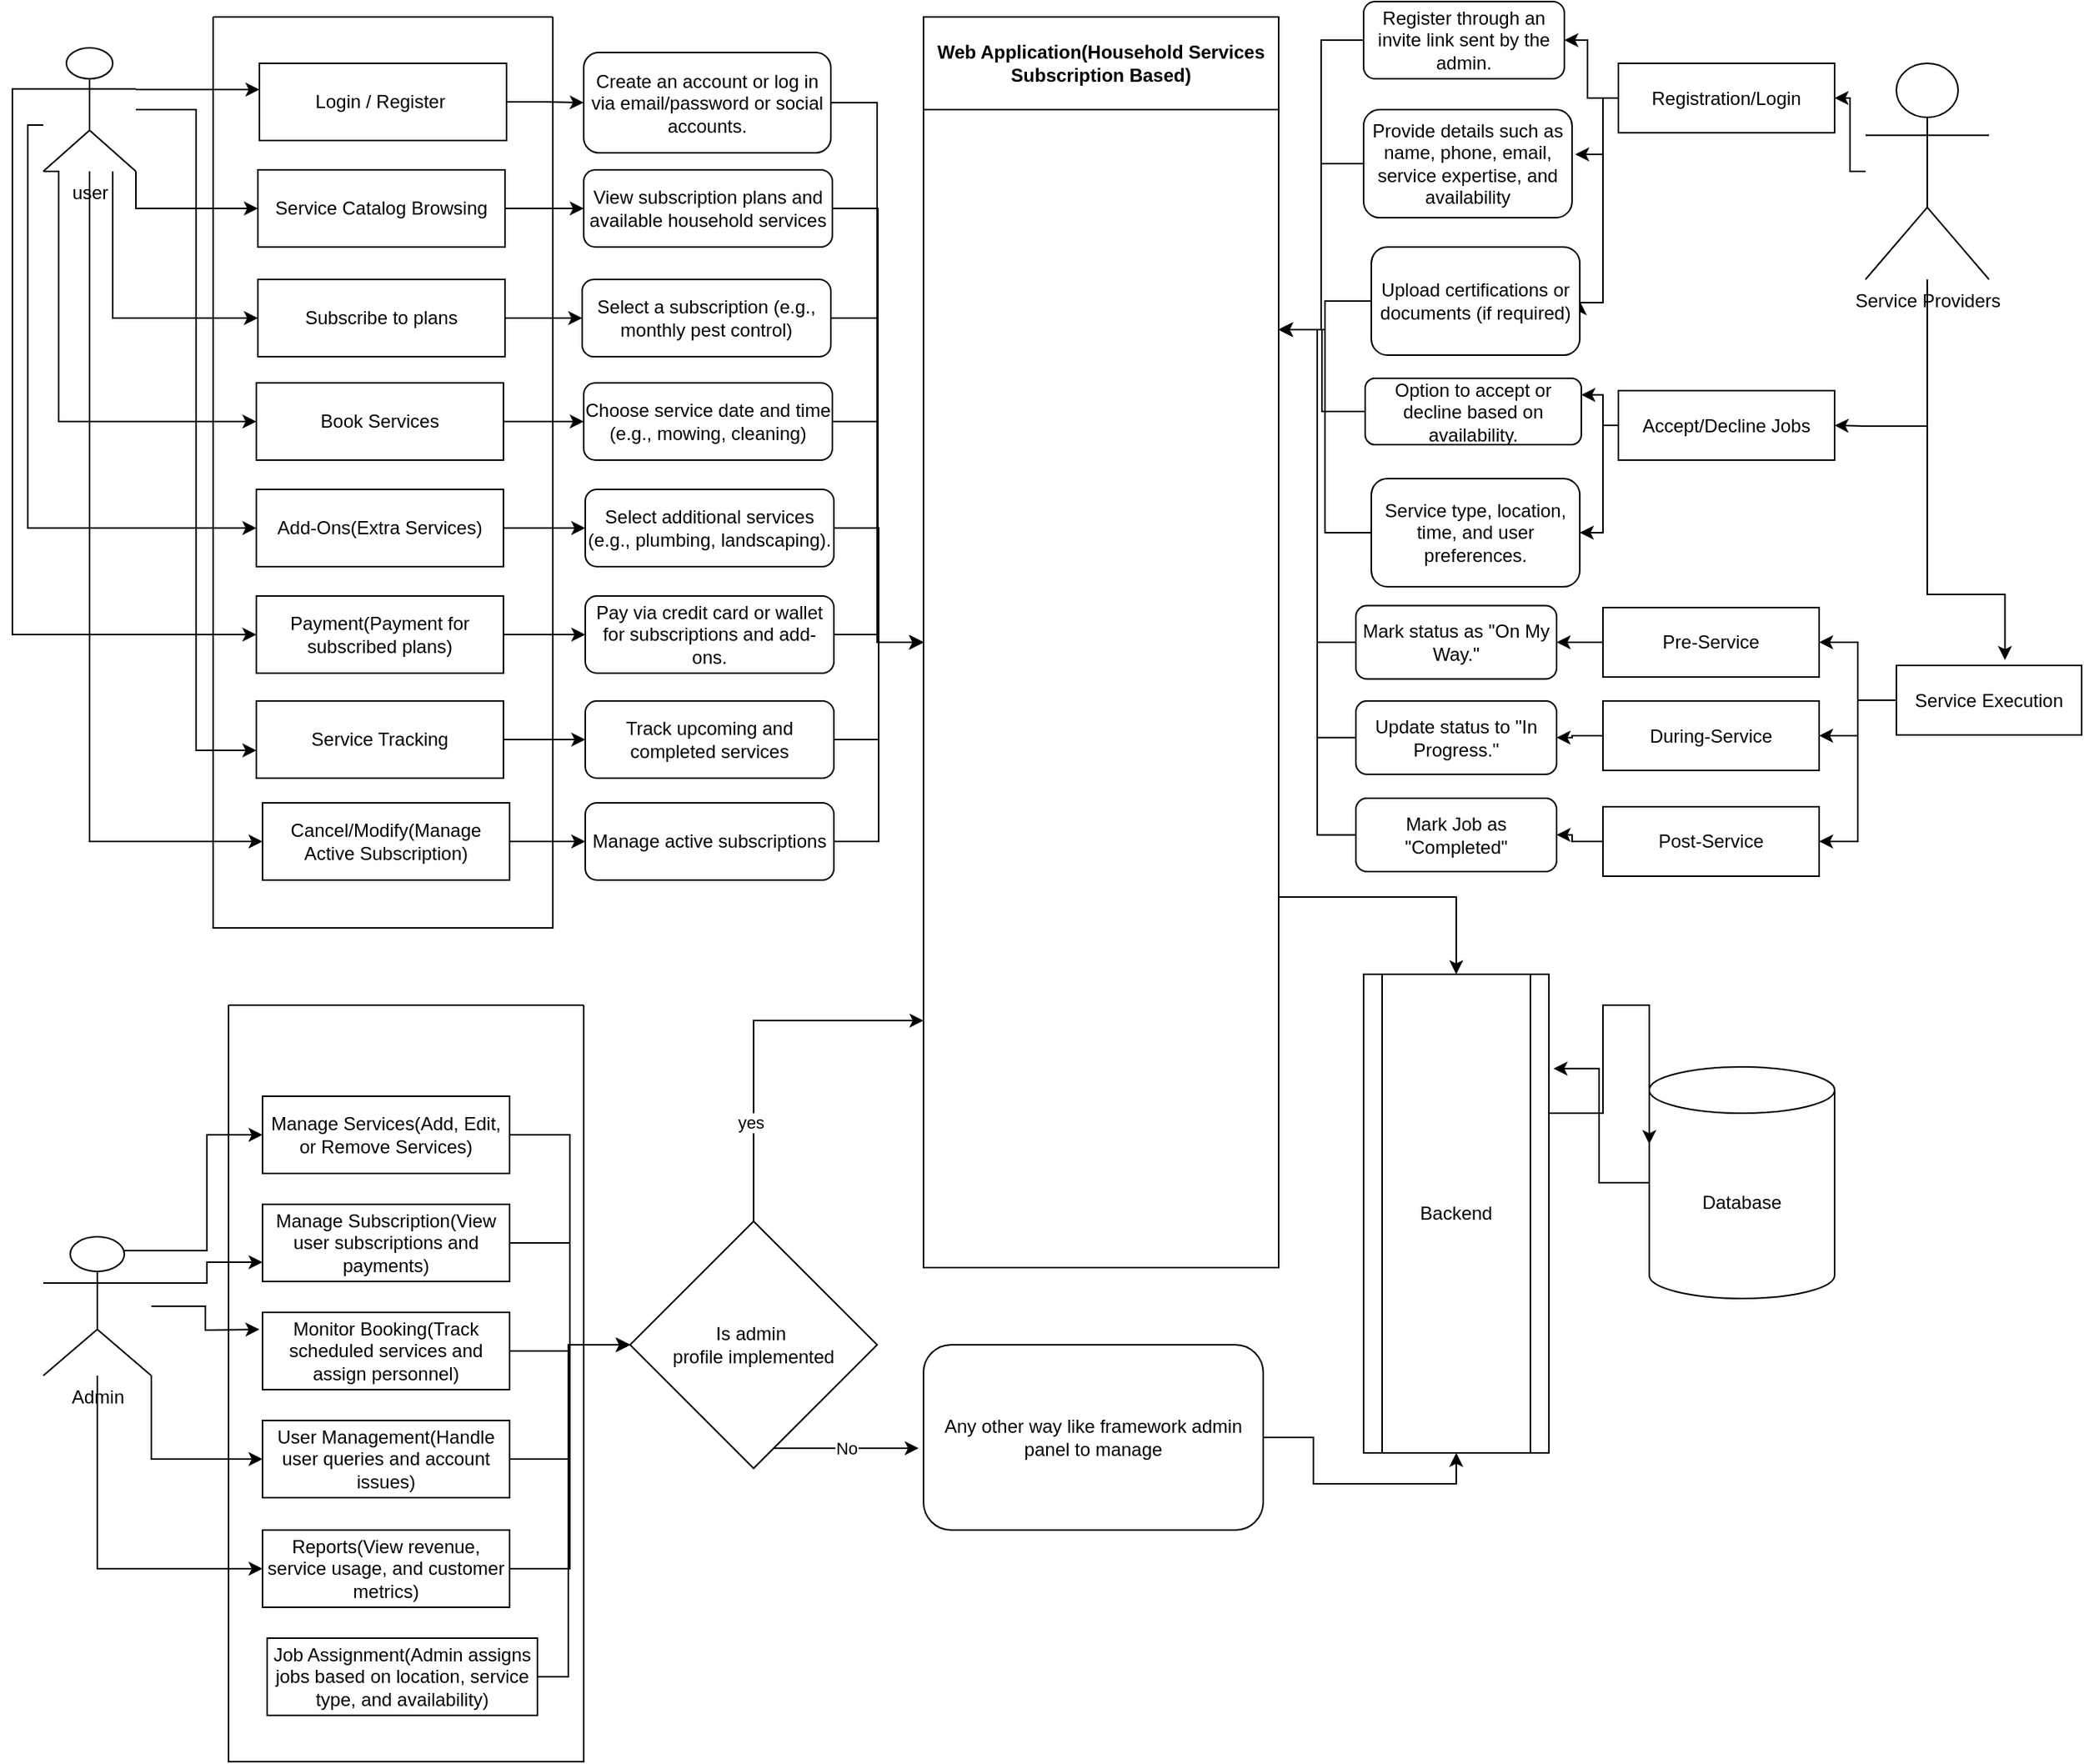 <mxfile version="25.0.3">
  <diagram name="Page-1" id="GsEjQxH6cdCEABdbyHLn">
    <mxGraphModel dx="954" dy="580" grid="1" gridSize="10" guides="1" tooltips="1" connect="1" arrows="1" fold="1" page="1" pageScale="1" pageWidth="850" pageHeight="1100" math="0" shadow="0">
      <root>
        <mxCell id="0" />
        <mxCell id="1" parent="0" />
        <mxCell id="8cqARpIN2NVqbZxPlpHy-3" style="edgeStyle=orthogonalEdgeStyle;rounded=0;orthogonalLoop=1;jettySize=auto;html=1;" parent="1" edge="1">
          <mxGeometry relative="1" as="geometry">
            <mxPoint x="110" y="67" as="sourcePoint" />
            <mxPoint x="190" y="67" as="targetPoint" />
            <Array as="points">
              <mxPoint x="130" y="67" />
              <mxPoint x="130" y="67" />
            </Array>
          </mxGeometry>
        </mxCell>
        <mxCell id="8cqARpIN2NVqbZxPlpHy-13" style="edgeStyle=orthogonalEdgeStyle;rounded=0;orthogonalLoop=1;jettySize=auto;html=1;entryX=0;entryY=0.5;entryDx=0;entryDy=0;" parent="1" source="8cqARpIN2NVqbZxPlpHy-1" target="8cqARpIN2NVqbZxPlpHy-11" edge="1">
          <mxGeometry relative="1" as="geometry">
            <Array as="points">
              <mxPoint x="110" y="144" />
            </Array>
          </mxGeometry>
        </mxCell>
        <mxCell id="8cqARpIN2NVqbZxPlpHy-15" style="edgeStyle=orthogonalEdgeStyle;rounded=0;orthogonalLoop=1;jettySize=auto;html=1;entryX=0;entryY=0.5;entryDx=0;entryDy=0;" parent="1" source="8cqARpIN2NVqbZxPlpHy-1" target="8cqARpIN2NVqbZxPlpHy-14" edge="1">
          <mxGeometry relative="1" as="geometry">
            <Array as="points">
              <mxPoint x="95" y="215" />
            </Array>
          </mxGeometry>
        </mxCell>
        <mxCell id="8cqARpIN2NVqbZxPlpHy-19" style="edgeStyle=orthogonalEdgeStyle;rounded=0;orthogonalLoop=1;jettySize=auto;html=1;exitX=0;exitY=1;exitDx=0;exitDy=0;exitPerimeter=0;entryX=0;entryY=0.5;entryDx=0;entryDy=0;" parent="1" source="8cqARpIN2NVqbZxPlpHy-1" target="8cqARpIN2NVqbZxPlpHy-17" edge="1">
          <mxGeometry relative="1" as="geometry">
            <Array as="points">
              <mxPoint x="60" y="120" />
              <mxPoint x="60" y="282" />
            </Array>
          </mxGeometry>
        </mxCell>
        <mxCell id="8cqARpIN2NVqbZxPlpHy-21" style="edgeStyle=orthogonalEdgeStyle;rounded=0;orthogonalLoop=1;jettySize=auto;html=1;entryX=0;entryY=0.5;entryDx=0;entryDy=0;" parent="1" source="8cqARpIN2NVqbZxPlpHy-1" target="8cqARpIN2NVqbZxPlpHy-20" edge="1">
          <mxGeometry relative="1" as="geometry">
            <Array as="points">
              <mxPoint x="40" y="90" />
              <mxPoint x="40" y="351" />
            </Array>
          </mxGeometry>
        </mxCell>
        <mxCell id="8cqARpIN2NVqbZxPlpHy-24" style="edgeStyle=orthogonalEdgeStyle;rounded=0;orthogonalLoop=1;jettySize=auto;html=1;exitX=0;exitY=0.333;exitDx=0;exitDy=0;exitPerimeter=0;entryX=0;entryY=0.5;entryDx=0;entryDy=0;" parent="1" source="8cqARpIN2NVqbZxPlpHy-1" target="8cqARpIN2NVqbZxPlpHy-23" edge="1">
          <mxGeometry relative="1" as="geometry" />
        </mxCell>
        <mxCell id="8cqARpIN2NVqbZxPlpHy-30" style="edgeStyle=orthogonalEdgeStyle;rounded=0;orthogonalLoop=1;jettySize=auto;html=1;entryX=0;entryY=0.5;entryDx=0;entryDy=0;" parent="1" source="8cqARpIN2NVqbZxPlpHy-1" target="8cqARpIN2NVqbZxPlpHy-29" edge="1">
          <mxGeometry relative="1" as="geometry">
            <Array as="points">
              <mxPoint x="80" y="554" />
            </Array>
          </mxGeometry>
        </mxCell>
        <mxCell id="8cqARpIN2NVqbZxPlpHy-1" value="user" style="shape=umlActor;verticalLabelPosition=bottom;verticalAlign=top;html=1;outlineConnect=0;" parent="1" vertex="1">
          <mxGeometry x="50" y="40" width="60" height="80" as="geometry" />
        </mxCell>
        <mxCell id="8cqARpIN2NVqbZxPlpHy-42" style="edgeStyle=orthogonalEdgeStyle;rounded=0;orthogonalLoop=1;jettySize=auto;html=1;entryX=0;entryY=0.5;entryDx=0;entryDy=0;" parent="1" source="8cqARpIN2NVqbZxPlpHy-2" target="8cqARpIN2NVqbZxPlpHy-41" edge="1">
          <mxGeometry relative="1" as="geometry" />
        </mxCell>
        <mxCell id="8cqARpIN2NVqbZxPlpHy-2" value="Login / Register&amp;nbsp;" style="rounded=0;whiteSpace=wrap;html=1;" parent="1" vertex="1">
          <mxGeometry x="190" y="50" width="160" height="50" as="geometry" />
        </mxCell>
        <mxCell id="8cqARpIN2NVqbZxPlpHy-73" style="edgeStyle=orthogonalEdgeStyle;rounded=0;orthogonalLoop=1;jettySize=auto;html=1;exitX=0.75;exitY=0.1;exitDx=0;exitDy=0;exitPerimeter=0;entryX=0;entryY=0.5;entryDx=0;entryDy=0;" parent="1" source="8cqARpIN2NVqbZxPlpHy-7" target="8cqARpIN2NVqbZxPlpHy-36" edge="1">
          <mxGeometry relative="1" as="geometry" />
        </mxCell>
        <mxCell id="8cqARpIN2NVqbZxPlpHy-74" style="edgeStyle=orthogonalEdgeStyle;rounded=0;orthogonalLoop=1;jettySize=auto;html=1;exitX=1;exitY=0.333;exitDx=0;exitDy=0;exitPerimeter=0;entryX=0;entryY=0.75;entryDx=0;entryDy=0;" parent="1" source="8cqARpIN2NVqbZxPlpHy-7" target="8cqARpIN2NVqbZxPlpHy-37" edge="1">
          <mxGeometry relative="1" as="geometry" />
        </mxCell>
        <mxCell id="8cqARpIN2NVqbZxPlpHy-75" style="edgeStyle=orthogonalEdgeStyle;rounded=0;orthogonalLoop=1;jettySize=auto;html=1;" parent="1" source="8cqARpIN2NVqbZxPlpHy-7" edge="1">
          <mxGeometry relative="1" as="geometry">
            <mxPoint x="190" y="870" as="targetPoint" />
          </mxGeometry>
        </mxCell>
        <mxCell id="8cqARpIN2NVqbZxPlpHy-76" style="edgeStyle=orthogonalEdgeStyle;rounded=0;orthogonalLoop=1;jettySize=auto;html=1;entryX=0;entryY=0.5;entryDx=0;entryDy=0;" parent="1" source="8cqARpIN2NVqbZxPlpHy-7" target="8cqARpIN2NVqbZxPlpHy-39" edge="1">
          <mxGeometry relative="1" as="geometry">
            <Array as="points">
              <mxPoint x="120" y="954" />
            </Array>
          </mxGeometry>
        </mxCell>
        <mxCell id="8cqARpIN2NVqbZxPlpHy-77" style="edgeStyle=orthogonalEdgeStyle;rounded=0;orthogonalLoop=1;jettySize=auto;html=1;entryX=0;entryY=0.5;entryDx=0;entryDy=0;" parent="1" source="8cqARpIN2NVqbZxPlpHy-7" target="8cqARpIN2NVqbZxPlpHy-40" edge="1">
          <mxGeometry relative="1" as="geometry">
            <Array as="points">
              <mxPoint x="85" y="1025" />
            </Array>
          </mxGeometry>
        </mxCell>
        <mxCell id="8cqARpIN2NVqbZxPlpHy-7" value="Admin" style="shape=umlActor;verticalLabelPosition=bottom;verticalAlign=top;html=1;outlineConnect=0;" parent="1" vertex="1">
          <mxGeometry x="50" y="810" width="70" height="90" as="geometry" />
        </mxCell>
        <mxCell id="8cqARpIN2NVqbZxPlpHy-45" style="edgeStyle=orthogonalEdgeStyle;rounded=0;orthogonalLoop=1;jettySize=auto;html=1;" parent="1" source="8cqARpIN2NVqbZxPlpHy-11" target="8cqARpIN2NVqbZxPlpHy-43" edge="1">
          <mxGeometry relative="1" as="geometry" />
        </mxCell>
        <mxCell id="8cqARpIN2NVqbZxPlpHy-11" value="Service Catalog Browsing" style="rounded=0;whiteSpace=wrap;html=1;" parent="1" vertex="1">
          <mxGeometry x="189" y="119" width="160" height="50" as="geometry" />
        </mxCell>
        <mxCell id="8cqARpIN2NVqbZxPlpHy-49" style="edgeStyle=orthogonalEdgeStyle;rounded=0;orthogonalLoop=1;jettySize=auto;html=1;entryX=0;entryY=0.5;entryDx=0;entryDy=0;" parent="1" source="8cqARpIN2NVqbZxPlpHy-14" target="8cqARpIN2NVqbZxPlpHy-46" edge="1">
          <mxGeometry relative="1" as="geometry" />
        </mxCell>
        <mxCell id="8cqARpIN2NVqbZxPlpHy-14" value="Subscribe to plans" style="rounded=0;whiteSpace=wrap;html=1;" parent="1" vertex="1">
          <mxGeometry x="189" y="190" width="160" height="50" as="geometry" />
        </mxCell>
        <mxCell id="8cqARpIN2NVqbZxPlpHy-51" style="edgeStyle=orthogonalEdgeStyle;rounded=0;orthogonalLoop=1;jettySize=auto;html=1;entryX=0;entryY=0.5;entryDx=0;entryDy=0;" parent="1" source="8cqARpIN2NVqbZxPlpHy-17" target="8cqARpIN2NVqbZxPlpHy-50" edge="1">
          <mxGeometry relative="1" as="geometry" />
        </mxCell>
        <mxCell id="8cqARpIN2NVqbZxPlpHy-17" value="Book Services" style="rounded=0;whiteSpace=wrap;html=1;" parent="1" vertex="1">
          <mxGeometry x="188" y="257" width="160" height="50" as="geometry" />
        </mxCell>
        <mxCell id="8cqARpIN2NVqbZxPlpHy-54" style="edgeStyle=orthogonalEdgeStyle;rounded=0;orthogonalLoop=1;jettySize=auto;html=1;entryX=0;entryY=0.5;entryDx=0;entryDy=0;" parent="1" source="8cqARpIN2NVqbZxPlpHy-20" target="8cqARpIN2NVqbZxPlpHy-52" edge="1">
          <mxGeometry relative="1" as="geometry" />
        </mxCell>
        <mxCell id="8cqARpIN2NVqbZxPlpHy-20" value="Add-Ons(Extra Services)" style="rounded=0;whiteSpace=wrap;html=1;" parent="1" vertex="1">
          <mxGeometry x="188" y="326" width="160" height="50" as="geometry" />
        </mxCell>
        <mxCell id="8cqARpIN2NVqbZxPlpHy-57" style="edgeStyle=orthogonalEdgeStyle;rounded=0;orthogonalLoop=1;jettySize=auto;html=1;entryX=0;entryY=0.5;entryDx=0;entryDy=0;" parent="1" source="8cqARpIN2NVqbZxPlpHy-23" target="8cqARpIN2NVqbZxPlpHy-55" edge="1">
          <mxGeometry relative="1" as="geometry" />
        </mxCell>
        <mxCell id="8cqARpIN2NVqbZxPlpHy-23" value="Payment(Payment for subscribed plans)" style="rounded=0;whiteSpace=wrap;html=1;" parent="1" vertex="1">
          <mxGeometry x="188" y="395" width="160" height="50" as="geometry" />
        </mxCell>
        <mxCell id="8cqARpIN2NVqbZxPlpHy-60" style="edgeStyle=orthogonalEdgeStyle;rounded=0;orthogonalLoop=1;jettySize=auto;html=1;entryX=0;entryY=0.5;entryDx=0;entryDy=0;" parent="1" source="8cqARpIN2NVqbZxPlpHy-27" target="8cqARpIN2NVqbZxPlpHy-58" edge="1">
          <mxGeometry relative="1" as="geometry" />
        </mxCell>
        <mxCell id="8cqARpIN2NVqbZxPlpHy-27" value="Service Tracking" style="rounded=0;whiteSpace=wrap;html=1;" parent="1" vertex="1">
          <mxGeometry x="188" y="463" width="160" height="50" as="geometry" />
        </mxCell>
        <mxCell id="8cqARpIN2NVqbZxPlpHy-28" style="edgeStyle=orthogonalEdgeStyle;rounded=0;orthogonalLoop=1;jettySize=auto;html=1;entryX=0;entryY=0.64;entryDx=0;entryDy=0;entryPerimeter=0;" parent="1" source="8cqARpIN2NVqbZxPlpHy-1" target="8cqARpIN2NVqbZxPlpHy-27" edge="1">
          <mxGeometry relative="1" as="geometry" />
        </mxCell>
        <mxCell id="8cqARpIN2NVqbZxPlpHy-63" style="edgeStyle=orthogonalEdgeStyle;rounded=0;orthogonalLoop=1;jettySize=auto;html=1;entryX=0;entryY=0.5;entryDx=0;entryDy=0;" parent="1" source="8cqARpIN2NVqbZxPlpHy-29" target="8cqARpIN2NVqbZxPlpHy-61" edge="1">
          <mxGeometry relative="1" as="geometry" />
        </mxCell>
        <mxCell id="8cqARpIN2NVqbZxPlpHy-29" value="Cancel/Modify(Manage Active Subscription)" style="rounded=0;whiteSpace=wrap;html=1;" parent="1" vertex="1">
          <mxGeometry x="192" y="529" width="160" height="50" as="geometry" />
        </mxCell>
        <mxCell id="8cqARpIN2NVqbZxPlpHy-35" value="" style="swimlane;startSize=0;" parent="1" vertex="1">
          <mxGeometry x="160" y="20" width="220" height="590" as="geometry" />
        </mxCell>
        <mxCell id="8cqARpIN2NVqbZxPlpHy-88" style="edgeStyle=orthogonalEdgeStyle;rounded=0;orthogonalLoop=1;jettySize=auto;html=1;entryX=0;entryY=0.5;entryDx=0;entryDy=0;" parent="1" source="8cqARpIN2NVqbZxPlpHy-36" target="8cqARpIN2NVqbZxPlpHy-85" edge="1">
          <mxGeometry relative="1" as="geometry" />
        </mxCell>
        <mxCell id="8cqARpIN2NVqbZxPlpHy-36" value="Manage Services(Add, Edit, or Remove Services)" style="rounded=0;whiteSpace=wrap;html=1;" parent="1" vertex="1">
          <mxGeometry x="192" y="719" width="160" height="50" as="geometry" />
        </mxCell>
        <mxCell id="8cqARpIN2NVqbZxPlpHy-89" style="edgeStyle=orthogonalEdgeStyle;rounded=0;orthogonalLoop=1;jettySize=auto;html=1;entryX=0;entryY=0.5;entryDx=0;entryDy=0;" parent="1" source="8cqARpIN2NVqbZxPlpHy-37" target="8cqARpIN2NVqbZxPlpHy-85" edge="1">
          <mxGeometry relative="1" as="geometry" />
        </mxCell>
        <mxCell id="8cqARpIN2NVqbZxPlpHy-37" value="Manage Subscription(View user subscriptions and payments)" style="rounded=0;whiteSpace=wrap;html=1;" parent="1" vertex="1">
          <mxGeometry x="192" y="789" width="160" height="50" as="geometry" />
        </mxCell>
        <mxCell id="8cqARpIN2NVqbZxPlpHy-92" style="edgeStyle=orthogonalEdgeStyle;rounded=0;orthogonalLoop=1;jettySize=auto;html=1;entryX=0;entryY=0.5;entryDx=0;entryDy=0;" parent="1" source="8cqARpIN2NVqbZxPlpHy-38" target="8cqARpIN2NVqbZxPlpHy-85" edge="1">
          <mxGeometry relative="1" as="geometry" />
        </mxCell>
        <mxCell id="8cqARpIN2NVqbZxPlpHy-38" value="Monitor Booking(Track scheduled services and assign personnel)" style="rounded=0;whiteSpace=wrap;html=1;" parent="1" vertex="1">
          <mxGeometry x="192" y="859" width="160" height="50" as="geometry" />
        </mxCell>
        <mxCell id="8cqARpIN2NVqbZxPlpHy-93" style="edgeStyle=orthogonalEdgeStyle;rounded=0;orthogonalLoop=1;jettySize=auto;html=1;entryX=0;entryY=0.5;entryDx=0;entryDy=0;" parent="1" source="8cqARpIN2NVqbZxPlpHy-39" target="8cqARpIN2NVqbZxPlpHy-85" edge="1">
          <mxGeometry relative="1" as="geometry" />
        </mxCell>
        <mxCell id="8cqARpIN2NVqbZxPlpHy-39" value="User Management(Handle user queries and account issues)" style="rounded=0;whiteSpace=wrap;html=1;" parent="1" vertex="1">
          <mxGeometry x="192" y="929" width="160" height="50" as="geometry" />
        </mxCell>
        <mxCell id="8cqARpIN2NVqbZxPlpHy-94" style="edgeStyle=orthogonalEdgeStyle;rounded=0;orthogonalLoop=1;jettySize=auto;html=1;entryX=0;entryY=0.5;entryDx=0;entryDy=0;" parent="1" source="8cqARpIN2NVqbZxPlpHy-40" target="8cqARpIN2NVqbZxPlpHy-85" edge="1">
          <mxGeometry relative="1" as="geometry" />
        </mxCell>
        <mxCell id="8cqARpIN2NVqbZxPlpHy-40" value="Reports(View revenue, service usage, and customer metrics)" style="rounded=0;whiteSpace=wrap;html=1;" parent="1" vertex="1">
          <mxGeometry x="192" y="1000" width="160" height="50" as="geometry" />
        </mxCell>
        <mxCell id="8cqARpIN2NVqbZxPlpHy-65" style="edgeStyle=orthogonalEdgeStyle;rounded=0;orthogonalLoop=1;jettySize=auto;html=1;entryX=0;entryY=0.5;entryDx=0;entryDy=0;" parent="1" source="8cqARpIN2NVqbZxPlpHy-41" target="8cqARpIN2NVqbZxPlpHy-64" edge="1">
          <mxGeometry relative="1" as="geometry" />
        </mxCell>
        <mxCell id="8cqARpIN2NVqbZxPlpHy-41" value="Create an account or log in via email/password or social accounts." style="rounded=1;whiteSpace=wrap;html=1;" parent="1" vertex="1">
          <mxGeometry x="400" y="43" width="160" height="65" as="geometry" />
        </mxCell>
        <mxCell id="8cqARpIN2NVqbZxPlpHy-66" style="edgeStyle=orthogonalEdgeStyle;rounded=0;orthogonalLoop=1;jettySize=auto;html=1;entryX=0;entryY=0.5;entryDx=0;entryDy=0;" parent="1" source="8cqARpIN2NVqbZxPlpHy-43" target="8cqARpIN2NVqbZxPlpHy-64" edge="1">
          <mxGeometry relative="1" as="geometry" />
        </mxCell>
        <mxCell id="8cqARpIN2NVqbZxPlpHy-43" value="View subscription plans and available household services" style="rounded=1;whiteSpace=wrap;html=1;" parent="1" vertex="1">
          <mxGeometry x="400" y="119" width="161" height="50" as="geometry" />
        </mxCell>
        <mxCell id="8cqARpIN2NVqbZxPlpHy-67" style="edgeStyle=orthogonalEdgeStyle;rounded=0;orthogonalLoop=1;jettySize=auto;html=1;entryX=0;entryY=0.5;entryDx=0;entryDy=0;" parent="1" source="8cqARpIN2NVqbZxPlpHy-46" target="8cqARpIN2NVqbZxPlpHy-64" edge="1">
          <mxGeometry relative="1" as="geometry" />
        </mxCell>
        <mxCell id="8cqARpIN2NVqbZxPlpHy-46" value="Select a subscription (e.g., monthly pest control)" style="rounded=1;whiteSpace=wrap;html=1;" parent="1" vertex="1">
          <mxGeometry x="399" y="190" width="161" height="50" as="geometry" />
        </mxCell>
        <mxCell id="8cqARpIN2NVqbZxPlpHy-68" style="edgeStyle=orthogonalEdgeStyle;rounded=0;orthogonalLoop=1;jettySize=auto;html=1;entryX=0;entryY=0.5;entryDx=0;entryDy=0;" parent="1" source="8cqARpIN2NVqbZxPlpHy-50" target="8cqARpIN2NVqbZxPlpHy-64" edge="1">
          <mxGeometry relative="1" as="geometry" />
        </mxCell>
        <mxCell id="8cqARpIN2NVqbZxPlpHy-50" value="Choose service date and time (e.g., mowing, cleaning)" style="rounded=1;whiteSpace=wrap;html=1;" parent="1" vertex="1">
          <mxGeometry x="400" y="257" width="161" height="50" as="geometry" />
        </mxCell>
        <mxCell id="8cqARpIN2NVqbZxPlpHy-69" style="edgeStyle=orthogonalEdgeStyle;rounded=0;orthogonalLoop=1;jettySize=auto;html=1;entryX=0;entryY=0.5;entryDx=0;entryDy=0;" parent="1" source="8cqARpIN2NVqbZxPlpHy-52" target="8cqARpIN2NVqbZxPlpHy-64" edge="1">
          <mxGeometry relative="1" as="geometry" />
        </mxCell>
        <mxCell id="8cqARpIN2NVqbZxPlpHy-52" value="Select additional services (e.g., plumbing, landscaping)." style="rounded=1;whiteSpace=wrap;html=1;" parent="1" vertex="1">
          <mxGeometry x="401" y="326" width="161" height="50" as="geometry" />
        </mxCell>
        <mxCell id="8cqARpIN2NVqbZxPlpHy-70" style="edgeStyle=orthogonalEdgeStyle;rounded=0;orthogonalLoop=1;jettySize=auto;html=1;entryX=0;entryY=0.5;entryDx=0;entryDy=0;" parent="1" source="8cqARpIN2NVqbZxPlpHy-55" target="8cqARpIN2NVqbZxPlpHy-64" edge="1">
          <mxGeometry relative="1" as="geometry" />
        </mxCell>
        <mxCell id="8cqARpIN2NVqbZxPlpHy-55" value="Pay via credit card or wallet for subscriptions and add-ons." style="rounded=1;whiteSpace=wrap;html=1;" parent="1" vertex="1">
          <mxGeometry x="401" y="395" width="161" height="50" as="geometry" />
        </mxCell>
        <mxCell id="8cqARpIN2NVqbZxPlpHy-71" style="edgeStyle=orthogonalEdgeStyle;rounded=0;orthogonalLoop=1;jettySize=auto;html=1;entryX=0;entryY=0.5;entryDx=0;entryDy=0;" parent="1" source="8cqARpIN2NVqbZxPlpHy-58" target="8cqARpIN2NVqbZxPlpHy-64" edge="1">
          <mxGeometry relative="1" as="geometry" />
        </mxCell>
        <mxCell id="8cqARpIN2NVqbZxPlpHy-58" value="Track upcoming and completed services" style="rounded=1;whiteSpace=wrap;html=1;" parent="1" vertex="1">
          <mxGeometry x="401" y="463" width="161" height="50" as="geometry" />
        </mxCell>
        <mxCell id="8cqARpIN2NVqbZxPlpHy-72" style="edgeStyle=orthogonalEdgeStyle;rounded=0;orthogonalLoop=1;jettySize=auto;html=1;entryX=0;entryY=0.5;entryDx=0;entryDy=0;" parent="1" source="8cqARpIN2NVqbZxPlpHy-61" target="8cqARpIN2NVqbZxPlpHy-64" edge="1">
          <mxGeometry relative="1" as="geometry" />
        </mxCell>
        <mxCell id="8cqARpIN2NVqbZxPlpHy-61" value="Manage active subscriptions" style="rounded=1;whiteSpace=wrap;html=1;" parent="1" vertex="1">
          <mxGeometry x="401" y="529" width="161" height="50" as="geometry" />
        </mxCell>
        <mxCell id="8cqARpIN2NVqbZxPlpHy-95" style="edgeStyle=orthogonalEdgeStyle;rounded=0;orthogonalLoop=1;jettySize=auto;html=1;entryX=0.5;entryY=0;entryDx=0;entryDy=0;" parent="1" source="8cqARpIN2NVqbZxPlpHy-64" target="8cqARpIN2NVqbZxPlpHy-80" edge="1">
          <mxGeometry relative="1" as="geometry">
            <Array as="points">
              <mxPoint x="965" y="590" />
            </Array>
          </mxGeometry>
        </mxCell>
        <mxCell id="8cqARpIN2NVqbZxPlpHy-64" value="Web Application(Household Services Subscription Based)" style="swimlane;whiteSpace=wrap;html=1;startSize=60;" parent="1" vertex="1">
          <mxGeometry x="620" y="20" width="230" height="810" as="geometry" />
        </mxCell>
        <mxCell id="8cqARpIN2NVqbZxPlpHy-78" value="" style="swimlane;startSize=0;" parent="1" vertex="1">
          <mxGeometry x="170" y="660" width="230" height="490" as="geometry" />
        </mxCell>
        <mxCell id="8cqARpIN2NVqbZxPlpHy-79" value="Database" style="shape=cylinder3;whiteSpace=wrap;html=1;boundedLbl=1;backgroundOutline=1;size=15;" parent="1" vertex="1">
          <mxGeometry x="1090" y="700" width="120" height="150" as="geometry" />
        </mxCell>
        <mxCell id="8cqARpIN2NVqbZxPlpHy-80" value="Backend" style="shape=process;whiteSpace=wrap;html=1;backgroundOutline=1;" parent="1" vertex="1">
          <mxGeometry x="905" y="640" width="120" height="310" as="geometry" />
        </mxCell>
        <mxCell id="8cqARpIN2NVqbZxPlpHy-81" style="edgeStyle=orthogonalEdgeStyle;rounded=0;orthogonalLoop=1;jettySize=auto;html=1;entryX=0;entryY=0;entryDx=0;entryDy=50;entryPerimeter=0;" parent="1" source="8cqARpIN2NVqbZxPlpHy-80" target="8cqARpIN2NVqbZxPlpHy-79" edge="1">
          <mxGeometry relative="1" as="geometry">
            <Array as="points">
              <mxPoint x="1060" y="730" />
              <mxPoint x="1060" y="660" />
              <mxPoint x="1090" y="660" />
            </Array>
          </mxGeometry>
        </mxCell>
        <mxCell id="8cqARpIN2NVqbZxPlpHy-83" style="edgeStyle=orthogonalEdgeStyle;rounded=0;orthogonalLoop=1;jettySize=auto;html=1;entryX=1.025;entryY=0.197;entryDx=0;entryDy=0;entryPerimeter=0;" parent="1" source="8cqARpIN2NVqbZxPlpHy-79" target="8cqARpIN2NVqbZxPlpHy-80" edge="1">
          <mxGeometry relative="1" as="geometry" />
        </mxCell>
        <mxCell id="8cqARpIN2NVqbZxPlpHy-86" style="edgeStyle=orthogonalEdgeStyle;rounded=0;orthogonalLoop=1;jettySize=auto;html=1;" parent="1" source="8cqARpIN2NVqbZxPlpHy-85" edge="1">
          <mxGeometry relative="1" as="geometry">
            <mxPoint x="620" y="670" as="targetPoint" />
            <Array as="points">
              <mxPoint x="510" y="670" />
            </Array>
          </mxGeometry>
        </mxCell>
        <mxCell id="8cqARpIN2NVqbZxPlpHy-87" value="yes" style="edgeLabel;html=1;align=center;verticalAlign=middle;resizable=0;points=[];" parent="8cqARpIN2NVqbZxPlpHy-86" vertex="1" connectable="0">
          <mxGeometry x="-0.467" y="2" relative="1" as="geometry">
            <mxPoint as="offset" />
          </mxGeometry>
        </mxCell>
        <mxCell id="8cqARpIN2NVqbZxPlpHy-85" value="Is admin&amp;nbsp;&lt;div&gt;profile implemented&lt;/div&gt;" style="rhombus;whiteSpace=wrap;html=1;" parent="1" vertex="1">
          <mxGeometry x="430" y="800" width="160" height="160" as="geometry" />
        </mxCell>
        <mxCell id="8cqARpIN2NVqbZxPlpHy-97" style="edgeStyle=orthogonalEdgeStyle;rounded=0;orthogonalLoop=1;jettySize=auto;html=1;entryX=0.5;entryY=1;entryDx=0;entryDy=0;" parent="1" source="8cqARpIN2NVqbZxPlpHy-96" target="8cqARpIN2NVqbZxPlpHy-80" edge="1">
          <mxGeometry relative="1" as="geometry" />
        </mxCell>
        <mxCell id="8cqARpIN2NVqbZxPlpHy-96" value="Any other way like framework admin panel to manage" style="rounded=1;whiteSpace=wrap;html=1;" parent="1" vertex="1">
          <mxGeometry x="620" y="880" width="220" height="120" as="geometry" />
        </mxCell>
        <mxCell id="8cqARpIN2NVqbZxPlpHy-98" style="edgeStyle=orthogonalEdgeStyle;rounded=0;orthogonalLoop=1;jettySize=auto;html=1;entryX=-0.014;entryY=0.558;entryDx=0;entryDy=0;entryPerimeter=0;" parent="1" source="8cqARpIN2NVqbZxPlpHy-85" target="8cqARpIN2NVqbZxPlpHy-96" edge="1">
          <mxGeometry relative="1" as="geometry">
            <Array as="points">
              <mxPoint x="570" y="947" />
              <mxPoint x="570" y="947" />
            </Array>
          </mxGeometry>
        </mxCell>
        <mxCell id="8cqARpIN2NVqbZxPlpHy-99" value="No" style="edgeLabel;html=1;align=center;verticalAlign=middle;resizable=0;points=[];" parent="8cqARpIN2NVqbZxPlpHy-98" vertex="1" connectable="0">
          <mxGeometry x="0.0" relative="1" as="geometry">
            <mxPoint as="offset" />
          </mxGeometry>
        </mxCell>
        <mxCell id="yM8SmAPXSyxsiAneOkRA-11" style="edgeStyle=orthogonalEdgeStyle;rounded=0;orthogonalLoop=1;jettySize=auto;html=1;entryX=1;entryY=0.5;entryDx=0;entryDy=0;" edge="1" parent="1" source="yM8SmAPXSyxsiAneOkRA-1" target="yM8SmAPXSyxsiAneOkRA-2">
          <mxGeometry relative="1" as="geometry">
            <Array as="points">
              <mxPoint x="1220" y="120" />
              <mxPoint x="1220" y="73" />
            </Array>
          </mxGeometry>
        </mxCell>
        <mxCell id="yM8SmAPXSyxsiAneOkRA-24" style="edgeStyle=orthogonalEdgeStyle;rounded=0;orthogonalLoop=1;jettySize=auto;html=1;entryX=1;entryY=0.5;entryDx=0;entryDy=0;" edge="1" parent="1" source="yM8SmAPXSyxsiAneOkRA-1" target="yM8SmAPXSyxsiAneOkRA-22">
          <mxGeometry relative="1" as="geometry">
            <Array as="points">
              <mxPoint x="1270" y="285" />
              <mxPoint x="1230" y="285" />
            </Array>
          </mxGeometry>
        </mxCell>
        <mxCell id="yM8SmAPXSyxsiAneOkRA-1" value="Service Providers" style="shape=umlActor;verticalLabelPosition=bottom;verticalAlign=top;html=1;outlineConnect=0;" vertex="1" parent="1">
          <mxGeometry x="1230" y="50" width="80" height="140" as="geometry" />
        </mxCell>
        <mxCell id="yM8SmAPXSyxsiAneOkRA-12" style="edgeStyle=orthogonalEdgeStyle;rounded=0;orthogonalLoop=1;jettySize=auto;html=1;entryX=1;entryY=0.5;entryDx=0;entryDy=0;" edge="1" parent="1" source="yM8SmAPXSyxsiAneOkRA-2" target="yM8SmAPXSyxsiAneOkRA-6">
          <mxGeometry relative="1" as="geometry" />
        </mxCell>
        <mxCell id="yM8SmAPXSyxsiAneOkRA-18" style="edgeStyle=orthogonalEdgeStyle;rounded=0;orthogonalLoop=1;jettySize=auto;html=1;entryX=1;entryY=0.5;entryDx=0;entryDy=0;" edge="1" parent="1" source="yM8SmAPXSyxsiAneOkRA-2" target="yM8SmAPXSyxsiAneOkRA-15">
          <mxGeometry relative="1" as="geometry">
            <Array as="points">
              <mxPoint x="1060" y="73" />
              <mxPoint x="1060" y="205" />
            </Array>
          </mxGeometry>
        </mxCell>
        <mxCell id="yM8SmAPXSyxsiAneOkRA-2" value="Registration/Login" style="rounded=0;whiteSpace=wrap;html=1;" vertex="1" parent="1">
          <mxGeometry x="1070" y="50" width="140" height="45" as="geometry" />
        </mxCell>
        <mxCell id="yM8SmAPXSyxsiAneOkRA-32" style="edgeStyle=orthogonalEdgeStyle;rounded=0;orthogonalLoop=1;jettySize=auto;html=1;entryX=1;entryY=0.25;entryDx=0;entryDy=0;" edge="1" parent="1" source="yM8SmAPXSyxsiAneOkRA-6" target="8cqARpIN2NVqbZxPlpHy-64">
          <mxGeometry relative="1" as="geometry" />
        </mxCell>
        <mxCell id="yM8SmAPXSyxsiAneOkRA-6" value="Register through an invite link sent by the admin." style="rounded=1;whiteSpace=wrap;html=1;" vertex="1" parent="1">
          <mxGeometry x="905" y="10" width="130" height="50" as="geometry" />
        </mxCell>
        <mxCell id="yM8SmAPXSyxsiAneOkRA-33" style="edgeStyle=orthogonalEdgeStyle;rounded=0;orthogonalLoop=1;jettySize=auto;html=1;entryX=1;entryY=0.25;entryDx=0;entryDy=0;" edge="1" parent="1" source="yM8SmAPXSyxsiAneOkRA-13" target="8cqARpIN2NVqbZxPlpHy-64">
          <mxGeometry relative="1" as="geometry" />
        </mxCell>
        <mxCell id="yM8SmAPXSyxsiAneOkRA-13" value="Provide details such as name, phone, email, service expertise, and availability" style="rounded=1;whiteSpace=wrap;html=1;" vertex="1" parent="1">
          <mxGeometry x="905" y="80" width="135" height="70" as="geometry" />
        </mxCell>
        <mxCell id="yM8SmAPXSyxsiAneOkRA-34" style="edgeStyle=orthogonalEdgeStyle;rounded=0;orthogonalLoop=1;jettySize=auto;html=1;entryX=1;entryY=0.25;entryDx=0;entryDy=0;" edge="1" parent="1" source="yM8SmAPXSyxsiAneOkRA-15" target="8cqARpIN2NVqbZxPlpHy-64">
          <mxGeometry relative="1" as="geometry" />
        </mxCell>
        <mxCell id="yM8SmAPXSyxsiAneOkRA-15" value="Upload certifications or documents (if required)" style="rounded=1;whiteSpace=wrap;html=1;" vertex="1" parent="1">
          <mxGeometry x="910" y="169" width="135" height="70" as="geometry" />
        </mxCell>
        <mxCell id="yM8SmAPXSyxsiAneOkRA-17" style="edgeStyle=orthogonalEdgeStyle;rounded=0;orthogonalLoop=1;jettySize=auto;html=1;entryX=1.015;entryY=0.414;entryDx=0;entryDy=0;entryPerimeter=0;" edge="1" parent="1" source="yM8SmAPXSyxsiAneOkRA-2" target="yM8SmAPXSyxsiAneOkRA-13">
          <mxGeometry relative="1" as="geometry">
            <Array as="points">
              <mxPoint x="1060" y="73" />
              <mxPoint x="1060" y="109" />
            </Array>
          </mxGeometry>
        </mxCell>
        <mxCell id="yM8SmAPXSyxsiAneOkRA-21" style="edgeStyle=orthogonalEdgeStyle;rounded=0;orthogonalLoop=1;jettySize=auto;html=1;" edge="1" parent="1" source="yM8SmAPXSyxsiAneOkRA-19" target="8cqARpIN2NVqbZxPlpHy-85">
          <mxGeometry relative="1" as="geometry">
            <Array as="points">
              <mxPoint x="390" y="1095" />
              <mxPoint x="390" y="880" />
            </Array>
          </mxGeometry>
        </mxCell>
        <mxCell id="yM8SmAPXSyxsiAneOkRA-19" value="Job Assignment(Admin assigns jobs based on location, service type, and availability)" style="rounded=0;whiteSpace=wrap;html=1;" vertex="1" parent="1">
          <mxGeometry x="195" y="1070" width="175" height="50" as="geometry" />
        </mxCell>
        <mxCell id="yM8SmAPXSyxsiAneOkRA-27" style="edgeStyle=orthogonalEdgeStyle;rounded=0;orthogonalLoop=1;jettySize=auto;html=1;entryX=1;entryY=0.5;entryDx=0;entryDy=0;" edge="1" parent="1" source="yM8SmAPXSyxsiAneOkRA-22" target="yM8SmAPXSyxsiAneOkRA-25">
          <mxGeometry relative="1" as="geometry">
            <Array as="points">
              <mxPoint x="1060" y="285" />
              <mxPoint x="1060" y="354" />
            </Array>
          </mxGeometry>
        </mxCell>
        <mxCell id="yM8SmAPXSyxsiAneOkRA-31" style="edgeStyle=orthogonalEdgeStyle;rounded=0;orthogonalLoop=1;jettySize=auto;html=1;entryX=1;entryY=0.25;entryDx=0;entryDy=0;" edge="1" parent="1" source="yM8SmAPXSyxsiAneOkRA-22" target="yM8SmAPXSyxsiAneOkRA-29">
          <mxGeometry relative="1" as="geometry">
            <Array as="points">
              <mxPoint x="1060" y="285" />
              <mxPoint x="1060" y="265" />
            </Array>
          </mxGeometry>
        </mxCell>
        <mxCell id="yM8SmAPXSyxsiAneOkRA-22" value="Accept/Decline Jobs" style="rounded=0;whiteSpace=wrap;html=1;" vertex="1" parent="1">
          <mxGeometry x="1070" y="262" width="140" height="45" as="geometry" />
        </mxCell>
        <mxCell id="yM8SmAPXSyxsiAneOkRA-36" style="edgeStyle=orthogonalEdgeStyle;rounded=0;orthogonalLoop=1;jettySize=auto;html=1;entryX=1;entryY=0.25;entryDx=0;entryDy=0;" edge="1" parent="1" source="yM8SmAPXSyxsiAneOkRA-25" target="8cqARpIN2NVqbZxPlpHy-64">
          <mxGeometry relative="1" as="geometry" />
        </mxCell>
        <mxCell id="yM8SmAPXSyxsiAneOkRA-25" value="Service type, location, time, and user preferences." style="rounded=1;whiteSpace=wrap;html=1;" vertex="1" parent="1">
          <mxGeometry x="910" y="319" width="135" height="70" as="geometry" />
        </mxCell>
        <mxCell id="yM8SmAPXSyxsiAneOkRA-35" style="edgeStyle=orthogonalEdgeStyle;rounded=0;orthogonalLoop=1;jettySize=auto;html=1;entryX=1;entryY=0.25;entryDx=0;entryDy=0;" edge="1" parent="1" source="yM8SmAPXSyxsiAneOkRA-29" target="8cqARpIN2NVqbZxPlpHy-64">
          <mxGeometry relative="1" as="geometry" />
        </mxCell>
        <mxCell id="yM8SmAPXSyxsiAneOkRA-29" value="Option to accept or decline based on availability." style="rounded=1;whiteSpace=wrap;html=1;" vertex="1" parent="1">
          <mxGeometry x="906" y="254" width="140" height="43" as="geometry" />
        </mxCell>
        <mxCell id="yM8SmAPXSyxsiAneOkRA-42" value="" style="edgeStyle=orthogonalEdgeStyle;rounded=0;orthogonalLoop=1;jettySize=auto;html=1;" edge="1" parent="1" source="yM8SmAPXSyxsiAneOkRA-37" target="yM8SmAPXSyxsiAneOkRA-41">
          <mxGeometry relative="1" as="geometry" />
        </mxCell>
        <mxCell id="yM8SmAPXSyxsiAneOkRA-47" style="edgeStyle=orthogonalEdgeStyle;rounded=0;orthogonalLoop=1;jettySize=auto;html=1;entryX=1;entryY=0.5;entryDx=0;entryDy=0;" edge="1" parent="1" source="yM8SmAPXSyxsiAneOkRA-37" target="yM8SmAPXSyxsiAneOkRA-43">
          <mxGeometry relative="1" as="geometry" />
        </mxCell>
        <mxCell id="yM8SmAPXSyxsiAneOkRA-48" style="edgeStyle=orthogonalEdgeStyle;rounded=0;orthogonalLoop=1;jettySize=auto;html=1;entryX=1;entryY=0.5;entryDx=0;entryDy=0;" edge="1" parent="1" source="yM8SmAPXSyxsiAneOkRA-37" target="yM8SmAPXSyxsiAneOkRA-45">
          <mxGeometry relative="1" as="geometry" />
        </mxCell>
        <mxCell id="yM8SmAPXSyxsiAneOkRA-37" value="Service Execution" style="rounded=0;whiteSpace=wrap;html=1;" vertex="1" parent="1">
          <mxGeometry x="1250" y="440" width="120" height="45" as="geometry" />
        </mxCell>
        <mxCell id="yM8SmAPXSyxsiAneOkRA-40" style="edgeStyle=orthogonalEdgeStyle;rounded=0;orthogonalLoop=1;jettySize=auto;html=1;entryX=0.586;entryY=-0.078;entryDx=0;entryDy=0;entryPerimeter=0;" edge="1" parent="1" source="yM8SmAPXSyxsiAneOkRA-1" target="yM8SmAPXSyxsiAneOkRA-37">
          <mxGeometry relative="1" as="geometry">
            <Array as="points">
              <mxPoint x="1270" y="394" />
            </Array>
          </mxGeometry>
        </mxCell>
        <mxCell id="yM8SmAPXSyxsiAneOkRA-50" style="edgeStyle=orthogonalEdgeStyle;rounded=0;orthogonalLoop=1;jettySize=auto;html=1;entryX=1;entryY=0.5;entryDx=0;entryDy=0;" edge="1" parent="1" source="yM8SmAPXSyxsiAneOkRA-41" target="yM8SmAPXSyxsiAneOkRA-49">
          <mxGeometry relative="1" as="geometry" />
        </mxCell>
        <mxCell id="yM8SmAPXSyxsiAneOkRA-41" value="Pre-Service" style="rounded=0;whiteSpace=wrap;html=1;" vertex="1" parent="1">
          <mxGeometry x="1060" y="402.5" width="140" height="45" as="geometry" />
        </mxCell>
        <mxCell id="yM8SmAPXSyxsiAneOkRA-55" style="edgeStyle=orthogonalEdgeStyle;rounded=0;orthogonalLoop=1;jettySize=auto;html=1;entryX=1;entryY=0.5;entryDx=0;entryDy=0;" edge="1" parent="1" source="yM8SmAPXSyxsiAneOkRA-43" target="yM8SmAPXSyxsiAneOkRA-51">
          <mxGeometry relative="1" as="geometry" />
        </mxCell>
        <mxCell id="yM8SmAPXSyxsiAneOkRA-43" value="During-Service" style="rounded=0;whiteSpace=wrap;html=1;" vertex="1" parent="1">
          <mxGeometry x="1060" y="463" width="140" height="45" as="geometry" />
        </mxCell>
        <mxCell id="yM8SmAPXSyxsiAneOkRA-56" style="edgeStyle=orthogonalEdgeStyle;rounded=0;orthogonalLoop=1;jettySize=auto;html=1;entryX=1;entryY=0.5;entryDx=0;entryDy=0;" edge="1" parent="1" source="yM8SmAPXSyxsiAneOkRA-45" target="yM8SmAPXSyxsiAneOkRA-54">
          <mxGeometry relative="1" as="geometry" />
        </mxCell>
        <mxCell id="yM8SmAPXSyxsiAneOkRA-45" value="Post-Service" style="rounded=0;whiteSpace=wrap;html=1;" vertex="1" parent="1">
          <mxGeometry x="1060" y="531.5" width="140" height="45" as="geometry" />
        </mxCell>
        <mxCell id="yM8SmAPXSyxsiAneOkRA-58" style="edgeStyle=orthogonalEdgeStyle;rounded=0;orthogonalLoop=1;jettySize=auto;html=1;entryX=1;entryY=0.25;entryDx=0;entryDy=0;" edge="1" parent="1" source="yM8SmAPXSyxsiAneOkRA-49" target="8cqARpIN2NVqbZxPlpHy-64">
          <mxGeometry relative="1" as="geometry" />
        </mxCell>
        <mxCell id="yM8SmAPXSyxsiAneOkRA-49" value="Mark status as &quot;On My Way.&quot;" style="rounded=1;whiteSpace=wrap;html=1;" vertex="1" parent="1">
          <mxGeometry x="900" y="401.25" width="130" height="47.5" as="geometry" />
        </mxCell>
        <mxCell id="yM8SmAPXSyxsiAneOkRA-59" style="edgeStyle=orthogonalEdgeStyle;rounded=0;orthogonalLoop=1;jettySize=auto;html=1;entryX=1;entryY=0.25;entryDx=0;entryDy=0;" edge="1" parent="1" source="yM8SmAPXSyxsiAneOkRA-51" target="8cqARpIN2NVqbZxPlpHy-64">
          <mxGeometry relative="1" as="geometry" />
        </mxCell>
        <mxCell id="yM8SmAPXSyxsiAneOkRA-51" value="Update status to &quot;In Progress.&quot;" style="rounded=1;whiteSpace=wrap;html=1;" vertex="1" parent="1">
          <mxGeometry x="900" y="463" width="130" height="47.5" as="geometry" />
        </mxCell>
        <mxCell id="yM8SmAPXSyxsiAneOkRA-60" style="edgeStyle=orthogonalEdgeStyle;rounded=0;orthogonalLoop=1;jettySize=auto;html=1;entryX=1;entryY=0.25;entryDx=0;entryDy=0;" edge="1" parent="1" source="yM8SmAPXSyxsiAneOkRA-54" target="8cqARpIN2NVqbZxPlpHy-64">
          <mxGeometry relative="1" as="geometry" />
        </mxCell>
        <mxCell id="yM8SmAPXSyxsiAneOkRA-54" value="Mark Job as &quot;Completed&quot;" style="rounded=1;whiteSpace=wrap;html=1;" vertex="1" parent="1">
          <mxGeometry x="900" y="526" width="130" height="47.5" as="geometry" />
        </mxCell>
      </root>
    </mxGraphModel>
  </diagram>
</mxfile>
